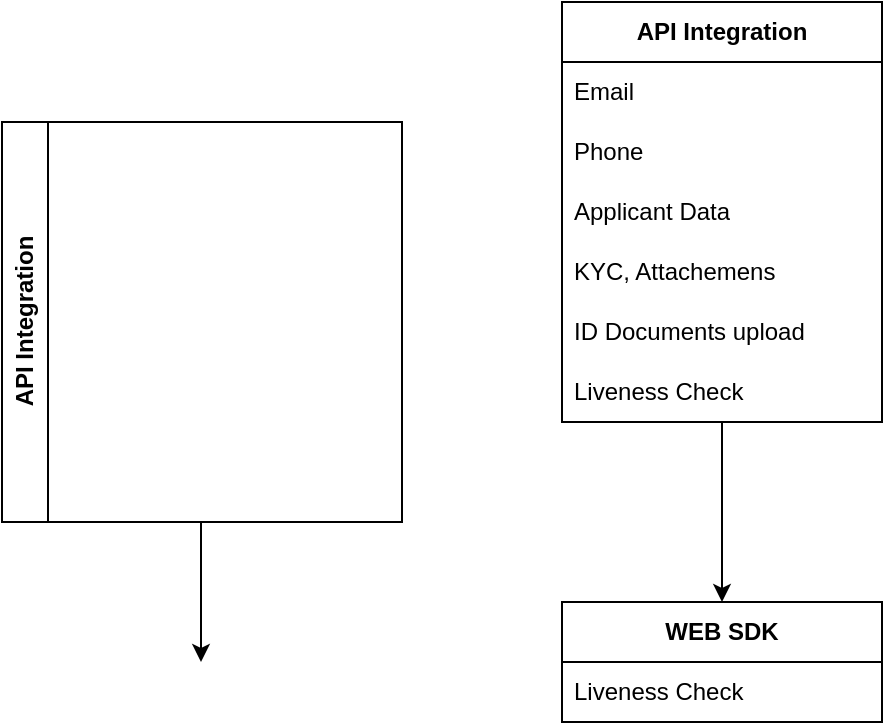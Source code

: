 <mxfile version="21.6.5" type="github">
  <diagram name="Page-1" id="w2fH866nIC9jTseN7Y7r">
    <mxGraphModel dx="1434" dy="754" grid="1" gridSize="10" guides="1" tooltips="1" connect="1" arrows="1" fold="1" page="1" pageScale="1" pageWidth="1100" pageHeight="850" math="0" shadow="0">
      <root>
        <mxCell id="0" />
        <mxCell id="1" parent="0" />
        <mxCell id="nGOyntnEal4QNX3JYElI-31" style="edgeStyle=orthogonalEdgeStyle;rounded=0;orthogonalLoop=1;jettySize=auto;html=1;" edge="1" parent="1">
          <mxGeometry relative="1" as="geometry">
            <mxPoint x="419.5" y="350" as="targetPoint" />
            <mxPoint x="419.5" y="280" as="sourcePoint" />
          </mxGeometry>
        </mxCell>
        <mxCell id="nGOyntnEal4QNX3JYElI-32" value="API Integration" style="swimlane;horizontal=0;whiteSpace=wrap;html=1;" vertex="1" parent="1">
          <mxGeometry x="320" y="80" width="200" height="200" as="geometry" />
        </mxCell>
        <mxCell id="nGOyntnEal4QNX3JYElI-50" style="edgeStyle=orthogonalEdgeStyle;rounded=0;orthogonalLoop=1;jettySize=auto;html=1;entryX=0.5;entryY=0;entryDx=0;entryDy=0;" edge="1" parent="1" source="nGOyntnEal4QNX3JYElI-33" target="nGOyntnEal4QNX3JYElI-43">
          <mxGeometry relative="1" as="geometry" />
        </mxCell>
        <mxCell id="nGOyntnEal4QNX3JYElI-33" value="&lt;b&gt;API Integration&lt;/b&gt;" style="swimlane;fontStyle=0;childLayout=stackLayout;horizontal=1;startSize=30;horizontalStack=0;resizeParent=1;resizeParentMax=0;resizeLast=0;collapsible=1;marginBottom=0;whiteSpace=wrap;html=1;" vertex="1" parent="1">
          <mxGeometry x="600" y="20" width="160" height="210" as="geometry" />
        </mxCell>
        <mxCell id="nGOyntnEal4QNX3JYElI-34" value="Email" style="text;strokeColor=none;fillColor=none;align=left;verticalAlign=middle;spacingLeft=4;spacingRight=4;overflow=hidden;points=[[0,0.5],[1,0.5]];portConstraint=eastwest;rotatable=0;whiteSpace=wrap;html=1;" vertex="1" parent="nGOyntnEal4QNX3JYElI-33">
          <mxGeometry y="30" width="160" height="30" as="geometry" />
        </mxCell>
        <mxCell id="nGOyntnEal4QNX3JYElI-35" value="Phone" style="text;strokeColor=none;fillColor=none;align=left;verticalAlign=middle;spacingLeft=4;spacingRight=4;overflow=hidden;points=[[0,0.5],[1,0.5]];portConstraint=eastwest;rotatable=0;whiteSpace=wrap;html=1;" vertex="1" parent="nGOyntnEal4QNX3JYElI-33">
          <mxGeometry y="60" width="160" height="30" as="geometry" />
        </mxCell>
        <mxCell id="nGOyntnEal4QNX3JYElI-38" value="Applicant Data" style="text;strokeColor=none;fillColor=none;align=left;verticalAlign=middle;spacingLeft=4;spacingRight=4;overflow=hidden;points=[[0,0.5],[1,0.5]];portConstraint=eastwest;rotatable=0;whiteSpace=wrap;html=1;" vertex="1" parent="nGOyntnEal4QNX3JYElI-33">
          <mxGeometry y="90" width="160" height="30" as="geometry" />
        </mxCell>
        <mxCell id="nGOyntnEal4QNX3JYElI-40" value="KYC, Attachemens" style="text;strokeColor=none;fillColor=none;align=left;verticalAlign=middle;spacingLeft=4;spacingRight=4;overflow=hidden;points=[[0,0.5],[1,0.5]];portConstraint=eastwest;rotatable=0;whiteSpace=wrap;html=1;" vertex="1" parent="nGOyntnEal4QNX3JYElI-33">
          <mxGeometry y="120" width="160" height="30" as="geometry" />
        </mxCell>
        <mxCell id="nGOyntnEal4QNX3JYElI-41" value="ID Documents upload" style="text;strokeColor=none;fillColor=none;align=left;verticalAlign=middle;spacingLeft=4;spacingRight=4;overflow=hidden;points=[[0,0.5],[1,0.5]];portConstraint=eastwest;rotatable=0;whiteSpace=wrap;html=1;" vertex="1" parent="nGOyntnEal4QNX3JYElI-33">
          <mxGeometry y="150" width="160" height="30" as="geometry" />
        </mxCell>
        <mxCell id="nGOyntnEal4QNX3JYElI-42" value="Liveness Check" style="text;strokeColor=none;fillColor=none;align=left;verticalAlign=middle;spacingLeft=4;spacingRight=4;overflow=hidden;points=[[0,0.5],[1,0.5]];portConstraint=eastwest;rotatable=0;whiteSpace=wrap;html=1;" vertex="1" parent="nGOyntnEal4QNX3JYElI-33">
          <mxGeometry y="180" width="160" height="30" as="geometry" />
        </mxCell>
        <mxCell id="nGOyntnEal4QNX3JYElI-43" value="&lt;b&gt;WEB SDK&lt;br&gt;&lt;/b&gt;" style="swimlane;fontStyle=0;childLayout=stackLayout;horizontal=1;startSize=30;horizontalStack=0;resizeParent=1;resizeParentMax=0;resizeLast=0;collapsible=1;marginBottom=0;whiteSpace=wrap;html=1;" vertex="1" parent="1">
          <mxGeometry x="600" y="320" width="160" height="60" as="geometry" />
        </mxCell>
        <mxCell id="nGOyntnEal4QNX3JYElI-44" value="Liveness Check" style="text;strokeColor=none;fillColor=none;align=left;verticalAlign=middle;spacingLeft=4;spacingRight=4;overflow=hidden;points=[[0,0.5],[1,0.5]];portConstraint=eastwest;rotatable=0;whiteSpace=wrap;html=1;" vertex="1" parent="nGOyntnEal4QNX3JYElI-43">
          <mxGeometry y="30" width="160" height="30" as="geometry" />
        </mxCell>
      </root>
    </mxGraphModel>
  </diagram>
</mxfile>
